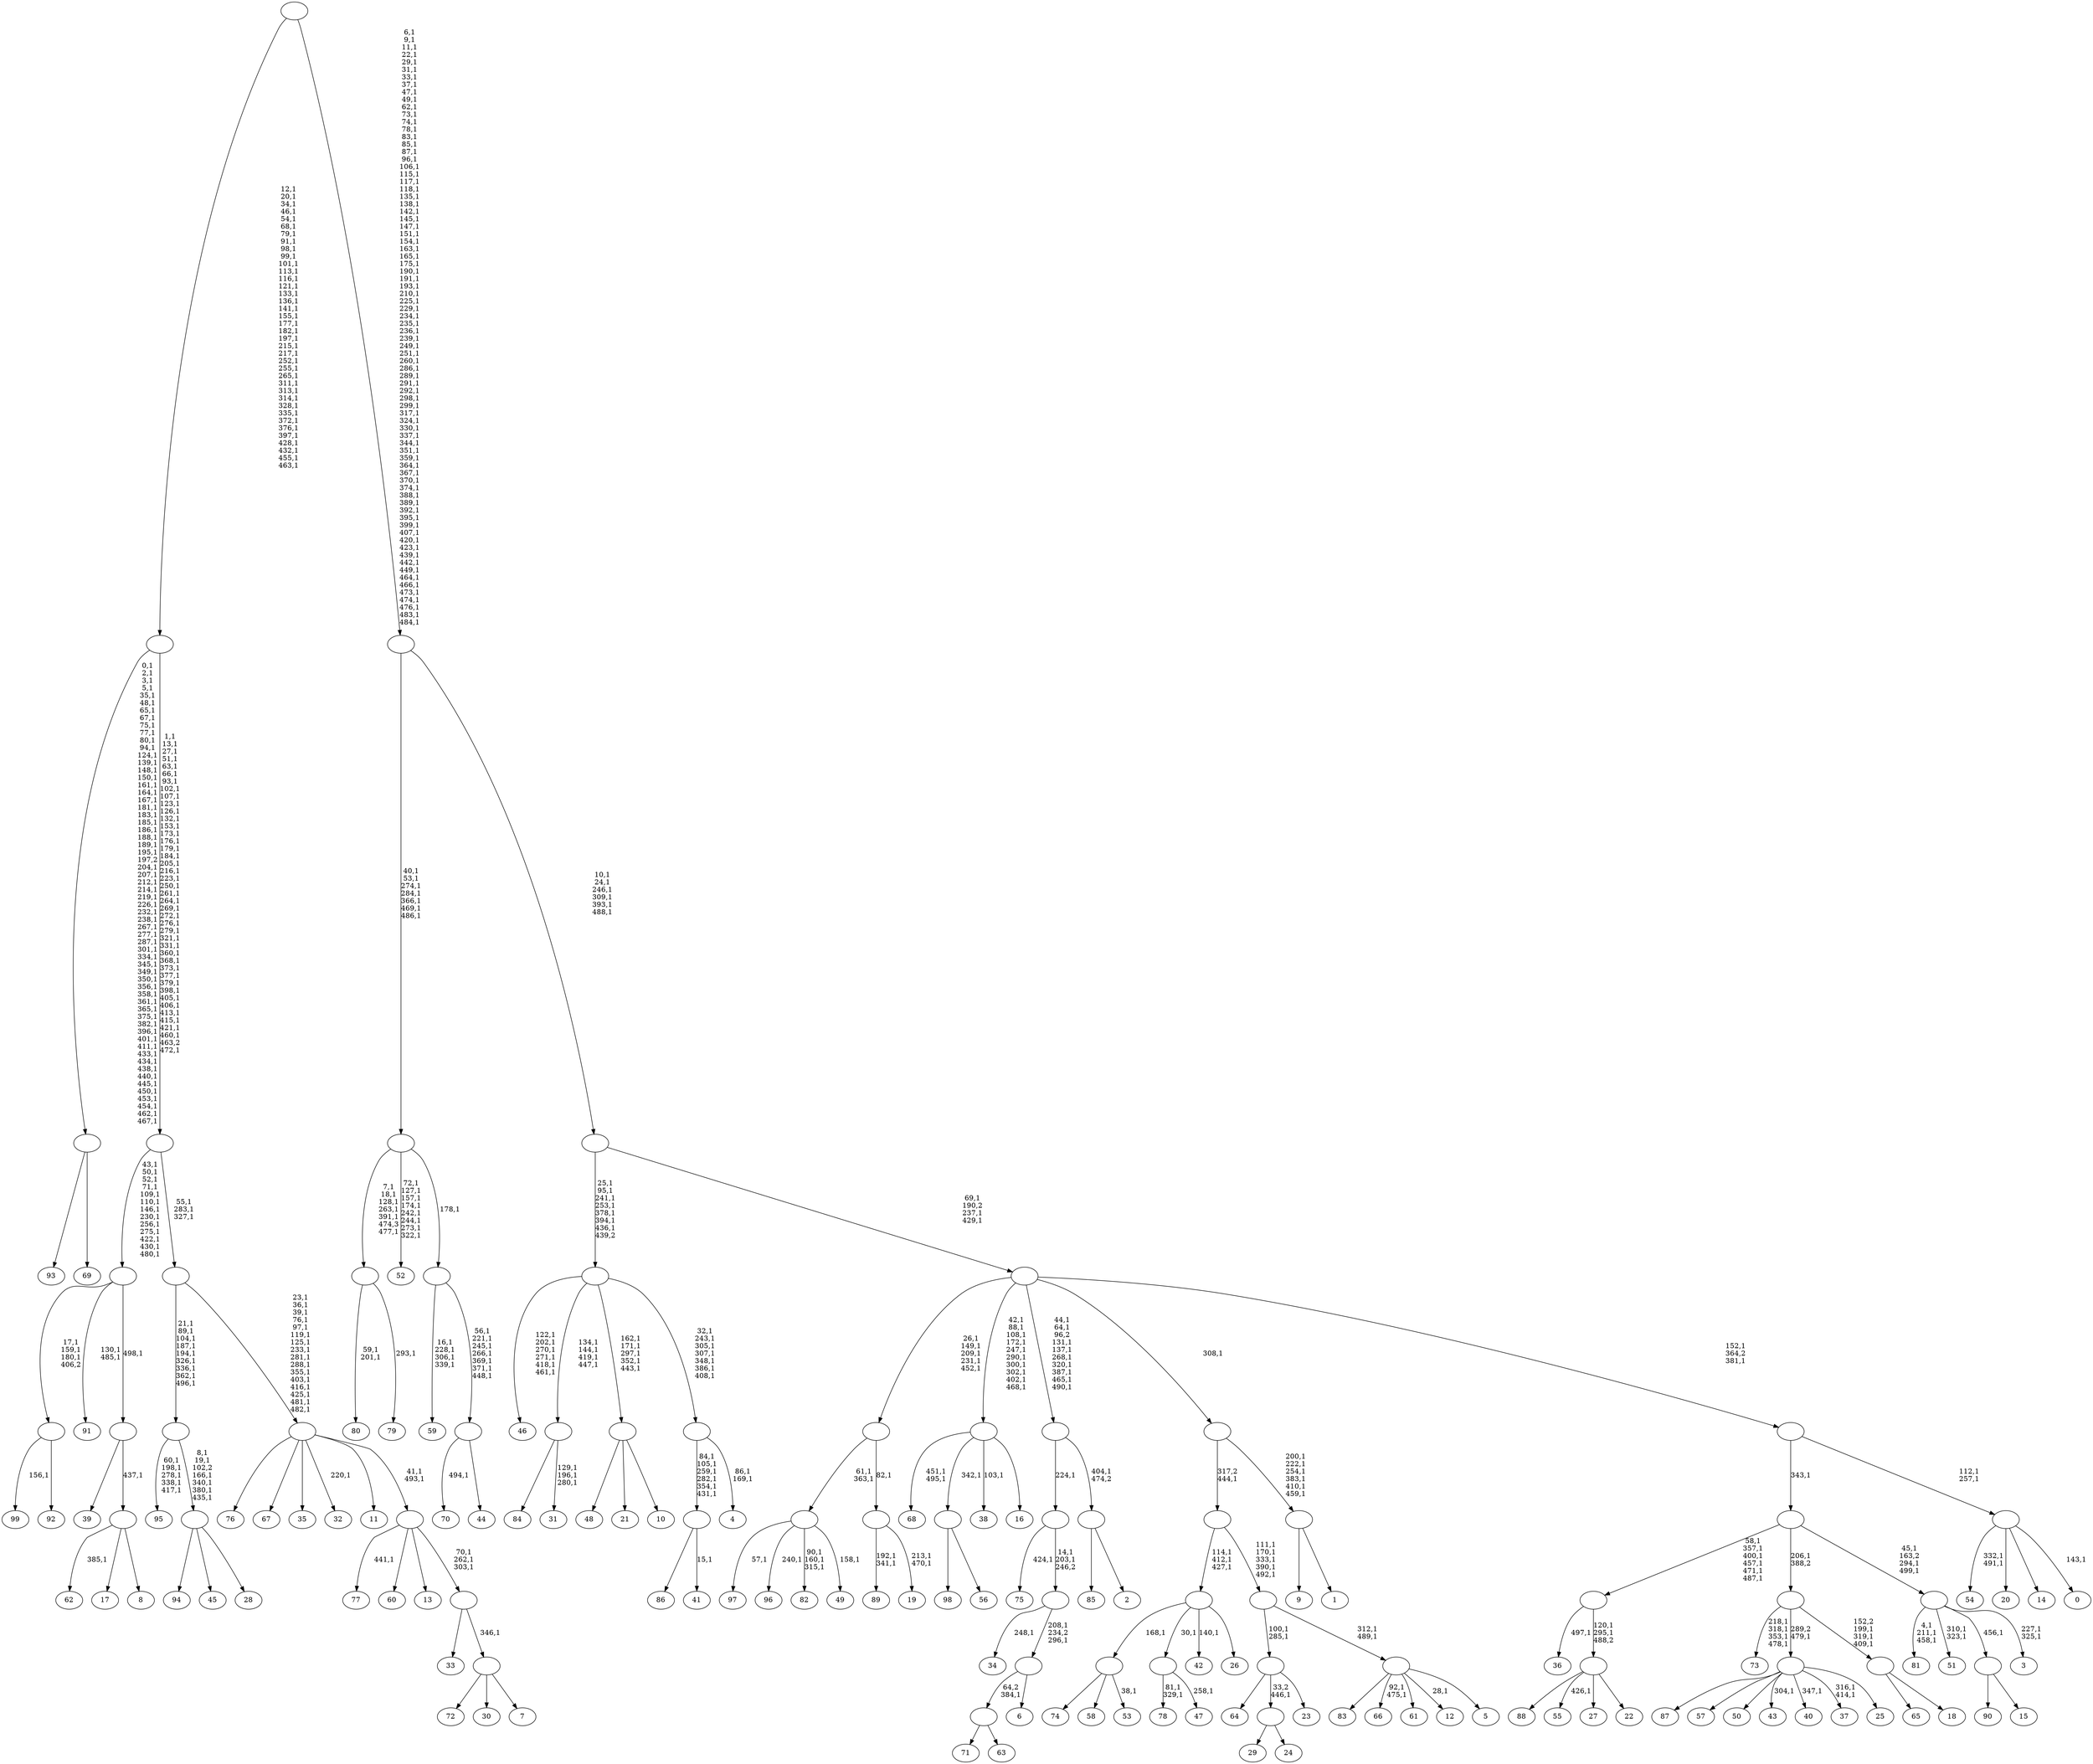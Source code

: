 digraph T {
	600 [label="99"]
	598 [label="98"]
	597 [label="97"]
	595 [label="96"]
	593 [label="95"]
	587 [label="94"]
	586 [label="93"]
	585 [label="92"]
	584 [label=""]
	581 [label="91"]
	578 [label="90"]
	577 [label="89"]
	574 [label="88"]
	573 [label="87"]
	572 [label="86"]
	571 [label="85"]
	570 [label="84"]
	569 [label="83"]
	568 [label="82"]
	564 [label="81"]
	560 [label="80"]
	557 [label="79"]
	555 [label=""]
	549 [label="78"]
	546 [label="77"]
	544 [label="76"]
	543 [label="75"]
	541 [label="74"]
	540 [label="73"]
	535 [label="72"]
	534 [label="71"]
	533 [label="70"]
	531 [label="69"]
	530 [label=""]
	469 [label="68"]
	466 [label="67"]
	465 [label="66"]
	462 [label="65"]
	461 [label="64"]
	460 [label="63"]
	459 [label=""]
	458 [label="62"]
	456 [label="61"]
	455 [label="60"]
	454 [label="59"]
	449 [label="58"]
	448 [label="57"]
	447 [label="56"]
	446 [label=""]
	445 [label="55"]
	443 [label="54"]
	440 [label="53"]
	438 [label=""]
	437 [label="52"]
	428 [label="51"]
	425 [label="50"]
	424 [label="49"]
	422 [label=""]
	420 [label="48"]
	419 [label="47"]
	417 [label=""]
	416 [label="46"]
	409 [label="45"]
	408 [label="44"]
	407 [label=""]
	400 [label=""]
	399 [label=""]
	392 [label="43"]
	390 [label="42"]
	388 [label="41"]
	386 [label=""]
	380 [label="40"]
	378 [label="39"]
	377 [label="38"]
	375 [label="37"]
	372 [label="36"]
	370 [label="35"]
	369 [label="34"]
	367 [label="33"]
	366 [label="32"]
	364 [label="31"]
	360 [label=""]
	356 [label="30"]
	355 [label="29"]
	354 [label="28"]
	353 [label=""]
	347 [label=""]
	338 [label="27"]
	337 [label="26"]
	336 [label=""]
	333 [label="25"]
	332 [label=""]
	331 [label="24"]
	330 [label=""]
	329 [label="23"]
	328 [label=""]
	326 [label="22"]
	325 [label=""]
	323 [label=""]
	317 [label="21"]
	316 [label="20"]
	315 [label="19"]
	312 [label=""]
	311 [label=""]
	306 [label="18"]
	305 [label=""]
	302 [label=""]
	301 [label="17"]
	300 [label="16"]
	299 [label=""]
	289 [label="15"]
	288 [label=""]
	287 [label="14"]
	286 [label="13"]
	285 [label="12"]
	283 [label="11"]
	282 [label="10"]
	281 [label=""]
	276 [label="9"]
	275 [label="8"]
	274 [label=""]
	273 [label=""]
	272 [label=""]
	259 [label="7"]
	258 [label=""]
	257 [label=""]
	254 [label=""]
	252 [label=""]
	236 [label=""]
	233 [label=""]
	191 [label=""]
	153 [label="6"]
	152 [label=""]
	150 [label=""]
	148 [label=""]
	147 [label="5"]
	146 [label=""]
	144 [label=""]
	139 [label=""]
	138 [label="4"]
	135 [label=""]
	128 [label=""]
	121 [label="3"]
	118 [label=""]
	115 [label=""]
	114 [label="2"]
	113 [label=""]
	112 [label=""]
	103 [label="1"]
	102 [label=""]
	96 [label=""]
	95 [label="0"]
	93 [label=""]
	91 [label=""]
	89 [label=""]
	86 [label=""]
	80 [label=""]
	0 [label=""]
	584 -> 600 [label="156,1"]
	584 -> 585 [label=""]
	555 -> 557 [label="293,1"]
	555 -> 560 [label="59,1\n201,1"]
	530 -> 586 [label=""]
	530 -> 531 [label=""]
	459 -> 534 [label=""]
	459 -> 460 [label=""]
	446 -> 598 [label=""]
	446 -> 447 [label=""]
	438 -> 440 [label="38,1"]
	438 -> 541 [label=""]
	438 -> 449 [label=""]
	422 -> 424 [label="158,1"]
	422 -> 568 [label="90,1\n160,1\n315,1"]
	422 -> 595 [label="240,1"]
	422 -> 597 [label="57,1"]
	417 -> 419 [label="258,1"]
	417 -> 549 [label="81,1\n329,1"]
	407 -> 533 [label="494,1"]
	407 -> 408 [label=""]
	400 -> 407 [label="56,1\n221,1\n245,1\n266,1\n369,1\n371,1\n448,1"]
	400 -> 454 [label="16,1\n228,1\n306,1\n339,1"]
	399 -> 437 [label="72,1\n127,1\n157,1\n174,1\n242,1\n244,1\n273,1\n322,1"]
	399 -> 555 [label="7,1\n18,1\n128,1\n263,1\n391,1\n474,3\n477,1"]
	399 -> 400 [label="178,1"]
	386 -> 388 [label="15,1"]
	386 -> 572 [label=""]
	360 -> 364 [label="129,1\n196,1\n280,1"]
	360 -> 570 [label=""]
	353 -> 587 [label=""]
	353 -> 409 [label=""]
	353 -> 354 [label=""]
	347 -> 353 [label="8,1\n19,1\n102,2\n166,1\n340,1\n380,1\n435,1"]
	347 -> 593 [label="60,1\n198,1\n278,1\n338,1\n417,1"]
	336 -> 390 [label="140,1"]
	336 -> 438 [label="168,1"]
	336 -> 417 [label="30,1"]
	336 -> 337 [label=""]
	332 -> 375 [label="316,1\n414,1"]
	332 -> 380 [label="347,1"]
	332 -> 392 [label="304,1"]
	332 -> 573 [label=""]
	332 -> 448 [label=""]
	332 -> 425 [label=""]
	332 -> 333 [label=""]
	330 -> 355 [label=""]
	330 -> 331 [label=""]
	328 -> 461 [label=""]
	328 -> 330 [label="33,2\n446,1"]
	328 -> 329 [label=""]
	325 -> 445 [label="426,1"]
	325 -> 574 [label=""]
	325 -> 338 [label=""]
	325 -> 326 [label=""]
	323 -> 325 [label="120,1\n295,1\n488,2"]
	323 -> 372 [label="497,1"]
	312 -> 315 [label="213,1\n470,1"]
	312 -> 577 [label="192,1\n341,1"]
	311 -> 422 [label="61,1\n363,1"]
	311 -> 312 [label="82,1"]
	305 -> 462 [label=""]
	305 -> 306 [label=""]
	302 -> 305 [label="152,2\n199,1\n319,1\n409,1"]
	302 -> 540 [label="218,1\n318,1\n353,1\n478,1"]
	302 -> 332 [label="289,2\n479,1"]
	299 -> 377 [label="103,1"]
	299 -> 469 [label="451,1\n495,1"]
	299 -> 446 [label="342,1"]
	299 -> 300 [label=""]
	288 -> 578 [label=""]
	288 -> 289 [label=""]
	281 -> 420 [label=""]
	281 -> 317 [label=""]
	281 -> 282 [label=""]
	274 -> 458 [label="385,1"]
	274 -> 301 [label=""]
	274 -> 275 [label=""]
	273 -> 378 [label=""]
	273 -> 274 [label="437,1"]
	272 -> 581 [label="130,1\n485,1"]
	272 -> 584 [label="17,1\n159,1\n180,1\n406,2"]
	272 -> 273 [label="498,1"]
	258 -> 535 [label=""]
	258 -> 356 [label=""]
	258 -> 259 [label=""]
	257 -> 367 [label=""]
	257 -> 258 [label="346,1"]
	254 -> 257 [label="70,1\n262,1\n303,1"]
	254 -> 546 [label="441,1"]
	254 -> 455 [label=""]
	254 -> 286 [label=""]
	252 -> 254 [label="41,1\n493,1"]
	252 -> 366 [label="220,1"]
	252 -> 544 [label=""]
	252 -> 466 [label=""]
	252 -> 370 [label=""]
	252 -> 283 [label=""]
	236 -> 252 [label="23,1\n36,1\n39,1\n76,1\n97,1\n119,1\n125,1\n233,1\n281,1\n288,1\n355,1\n403,1\n416,1\n425,1\n481,1\n482,1"]
	236 -> 347 [label="21,1\n89,1\n104,1\n187,1\n194,1\n326,1\n336,1\n362,1\n496,1"]
	233 -> 236 [label="55,1\n283,1\n327,1"]
	233 -> 272 [label="43,1\n50,1\n52,1\n71,1\n109,1\n110,1\n146,1\n230,1\n256,1\n275,1\n422,1\n430,1\n480,1"]
	191 -> 233 [label="1,1\n13,1\n27,1\n51,1\n63,1\n66,1\n93,1\n102,1\n107,1\n123,1\n126,1\n132,1\n153,1\n173,1\n176,1\n179,1\n184,1\n205,1\n216,1\n223,1\n250,1\n261,1\n264,1\n269,1\n272,1\n276,1\n279,1\n321,1\n331,1\n360,1\n368,1\n373,1\n377,1\n379,1\n398,1\n405,1\n406,1\n413,1\n415,1\n421,1\n460,1\n463,2\n472,1"]
	191 -> 530 [label="0,1\n2,1\n3,1\n5,1\n35,1\n48,1\n65,1\n67,1\n75,1\n77,1\n80,1\n94,1\n124,1\n139,1\n148,1\n150,1\n161,1\n164,1\n167,1\n181,1\n183,1\n185,1\n186,1\n188,1\n189,1\n195,1\n197,2\n204,1\n207,1\n212,1\n214,1\n219,1\n226,1\n232,1\n238,1\n267,1\n277,1\n287,1\n301,1\n334,1\n345,1\n349,1\n350,1\n356,1\n358,1\n361,1\n365,1\n375,1\n382,1\n396,1\n401,1\n411,1\n433,1\n434,1\n438,1\n440,1\n445,1\n450,1\n453,1\n454,1\n462,1\n467,1"]
	152 -> 459 [label="64,2\n384,1"]
	152 -> 153 [label=""]
	150 -> 152 [label="208,1\n234,2\n296,1"]
	150 -> 369 [label="248,1"]
	148 -> 150 [label="14,1\n203,1\n246,2"]
	148 -> 543 [label="424,1"]
	146 -> 285 [label="28,1"]
	146 -> 465 [label="92,1\n475,1"]
	146 -> 569 [label=""]
	146 -> 456 [label=""]
	146 -> 147 [label=""]
	144 -> 146 [label="312,1\n489,1"]
	144 -> 328 [label="100,1\n285,1"]
	139 -> 144 [label="111,1\n170,1\n333,1\n390,1\n492,1"]
	139 -> 336 [label="114,1\n412,1\n427,1"]
	135 -> 138 [label="86,1\n169,1"]
	135 -> 386 [label="84,1\n105,1\n259,1\n282,1\n354,1\n431,1"]
	128 -> 135 [label="32,1\n243,1\n305,1\n307,1\n348,1\n386,1\n408,1"]
	128 -> 281 [label="162,1\n171,1\n297,1\n352,1\n443,1"]
	128 -> 360 [label="134,1\n144,1\n419,1\n447,1"]
	128 -> 416 [label="122,1\n202,1\n270,1\n271,1\n418,1\n461,1"]
	118 -> 121 [label="227,1\n325,1"]
	118 -> 428 [label="310,1\n323,1"]
	118 -> 564 [label="4,1\n211,1\n458,1"]
	118 -> 288 [label="456,1"]
	115 -> 118 [label="45,1\n163,2\n294,1\n499,1"]
	115 -> 323 [label="58,1\n357,1\n400,1\n457,1\n471,1\n487,1"]
	115 -> 302 [label="206,1\n388,2"]
	113 -> 571 [label=""]
	113 -> 114 [label=""]
	112 -> 148 [label="224,1"]
	112 -> 113 [label="404,1\n474,2"]
	102 -> 276 [label=""]
	102 -> 103 [label=""]
	96 -> 102 [label="200,1\n222,1\n254,1\n383,1\n410,1\n459,1"]
	96 -> 139 [label="317,2\n444,1"]
	93 -> 95 [label="143,1"]
	93 -> 443 [label="332,1\n491,1"]
	93 -> 316 [label=""]
	93 -> 287 [label=""]
	91 -> 93 [label="112,1\n257,1"]
	91 -> 115 [label="343,1"]
	89 -> 91 [label="152,1\n364,2\n381,1"]
	89 -> 112 [label="44,1\n64,1\n96,2\n131,1\n137,1\n268,1\n320,1\n387,1\n465,1\n490,1"]
	89 -> 299 [label="42,1\n88,1\n108,1\n172,1\n247,1\n290,1\n300,1\n302,1\n402,1\n468,1"]
	89 -> 311 [label="26,1\n149,1\n209,1\n231,1\n452,1"]
	89 -> 96 [label="308,1"]
	86 -> 89 [label="69,1\n190,2\n237,1\n429,1"]
	86 -> 128 [label="25,1\n95,1\n241,1\n253,1\n378,1\n394,1\n436,1\n439,2"]
	80 -> 86 [label="10,1\n24,1\n246,1\n309,1\n393,1\n488,1"]
	80 -> 399 [label="40,1\n53,1\n274,1\n284,1\n366,1\n469,1\n486,1"]
	0 -> 80 [label="6,1\n9,1\n11,1\n22,1\n29,1\n31,1\n33,1\n37,1\n47,1\n49,1\n62,1\n73,1\n74,1\n78,1\n83,1\n85,1\n87,1\n96,1\n106,1\n115,1\n117,1\n118,1\n135,1\n138,1\n142,1\n145,1\n147,1\n151,1\n154,1\n163,1\n165,1\n175,1\n190,1\n191,1\n193,1\n210,1\n225,1\n229,1\n234,1\n235,1\n236,1\n239,1\n249,1\n251,1\n260,1\n286,1\n289,1\n291,1\n292,1\n298,1\n299,1\n317,1\n324,1\n330,1\n337,1\n344,1\n351,1\n359,1\n364,1\n367,1\n370,1\n374,1\n388,1\n389,1\n392,1\n395,1\n399,1\n407,1\n420,1\n423,1\n439,1\n442,1\n449,1\n464,1\n466,1\n473,1\n474,1\n476,1\n483,1\n484,1"]
	0 -> 191 [label="12,1\n20,1\n34,1\n46,1\n54,1\n68,1\n79,1\n91,1\n98,1\n99,1\n101,1\n113,1\n116,1\n121,1\n133,1\n136,1\n141,1\n155,1\n177,1\n182,1\n197,1\n215,1\n217,1\n252,1\n255,1\n265,1\n311,1\n313,1\n314,1\n328,1\n335,1\n372,1\n376,1\n397,1\n428,1\n432,1\n455,1\n463,1"]
}
